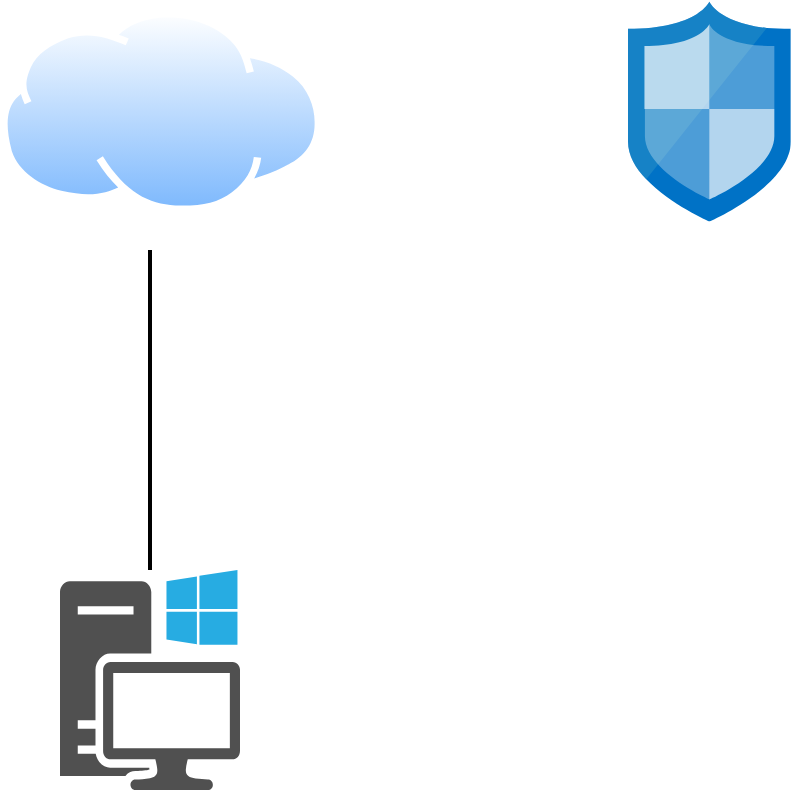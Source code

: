 <mxfile version="14.4.6" type="github">
  <diagram id="ZchiIvRBt6GIhsi3ZKEF" name="Page-1">
    <mxGraphModel dx="1422" dy="705" grid="1" gridSize="10" guides="1" tooltips="1" connect="1" arrows="1" fold="1" page="1" pageScale="1" pageWidth="850" pageHeight="1100" math="0" shadow="0">
      <root>
        <mxCell id="0" />
        <mxCell id="1" parent="0" />
        <mxCell id="8tGbU7f63k9DGVzsNGqv-2" value="" style="pointerEvents=1;shadow=0;dashed=0;html=1;strokeColor=none;fillColor=#505050;labelPosition=center;verticalLabelPosition=bottom;verticalAlign=top;outlineConnect=0;align=center;shape=mxgraph.office.devices.workstation_pc;" vertex="1" parent="1">
          <mxGeometry x="60" y="450" width="90" height="110" as="geometry" />
        </mxCell>
        <mxCell id="8tGbU7f63k9DGVzsNGqv-4" value="" style="line;strokeWidth=2;direction=south;html=1;" vertex="1" parent="1">
          <mxGeometry x="100" y="290" width="10" height="160" as="geometry" />
        </mxCell>
        <mxCell id="8tGbU7f63k9DGVzsNGqv-6" value="" style="aspect=fixed;perimeter=ellipsePerimeter;html=1;align=center;shadow=0;dashed=0;spacingTop=3;image;image=img/lib/active_directory/internet_cloud.svg;" vertex="1" parent="1">
          <mxGeometry x="30" y="170" width="161.11" height="101.5" as="geometry" />
        </mxCell>
        <mxCell id="8tGbU7f63k9DGVzsNGqv-7" value="" style="aspect=fixed;html=1;points=[];align=center;image;fontSize=12;image=img/lib/mscae/Network_Security_Groups_Classic.svg;" vertex="1" parent="1">
          <mxGeometry x="344" y="165.75" width="81.4" height="110" as="geometry" />
        </mxCell>
      </root>
    </mxGraphModel>
  </diagram>
</mxfile>
